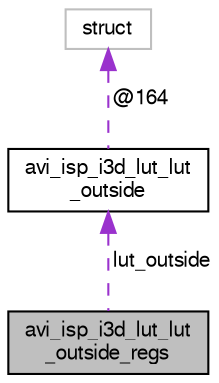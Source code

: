 digraph "avi_isp_i3d_lut_lut_outside_regs"
{
  edge [fontname="FreeSans",fontsize="10",labelfontname="FreeSans",labelfontsize="10"];
  node [fontname="FreeSans",fontsize="10",shape=record];
  Node1 [label="avi_isp_i3d_lut_lut\l_outside_regs",height=0.2,width=0.4,color="black", fillcolor="grey75", style="filled", fontcolor="black"];
  Node2 -> Node1 [dir="back",color="darkorchid3",fontsize="10",style="dashed",label=" lut_outside" ,fontname="FreeSans"];
  Node2 [label="avi_isp_i3d_lut_lut\l_outside",height=0.2,width=0.4,color="black", fillcolor="white", style="filled",URL="$avi__isp__i3d__lut_8h.html#unionavi__isp__i3d__lut__lut__outside"];
  Node3 -> Node2 [dir="back",color="darkorchid3",fontsize="10",style="dashed",label=" @164" ,fontname="FreeSans"];
  Node3 [label="struct",height=0.2,width=0.4,color="grey75", fillcolor="white", style="filled"];
}

